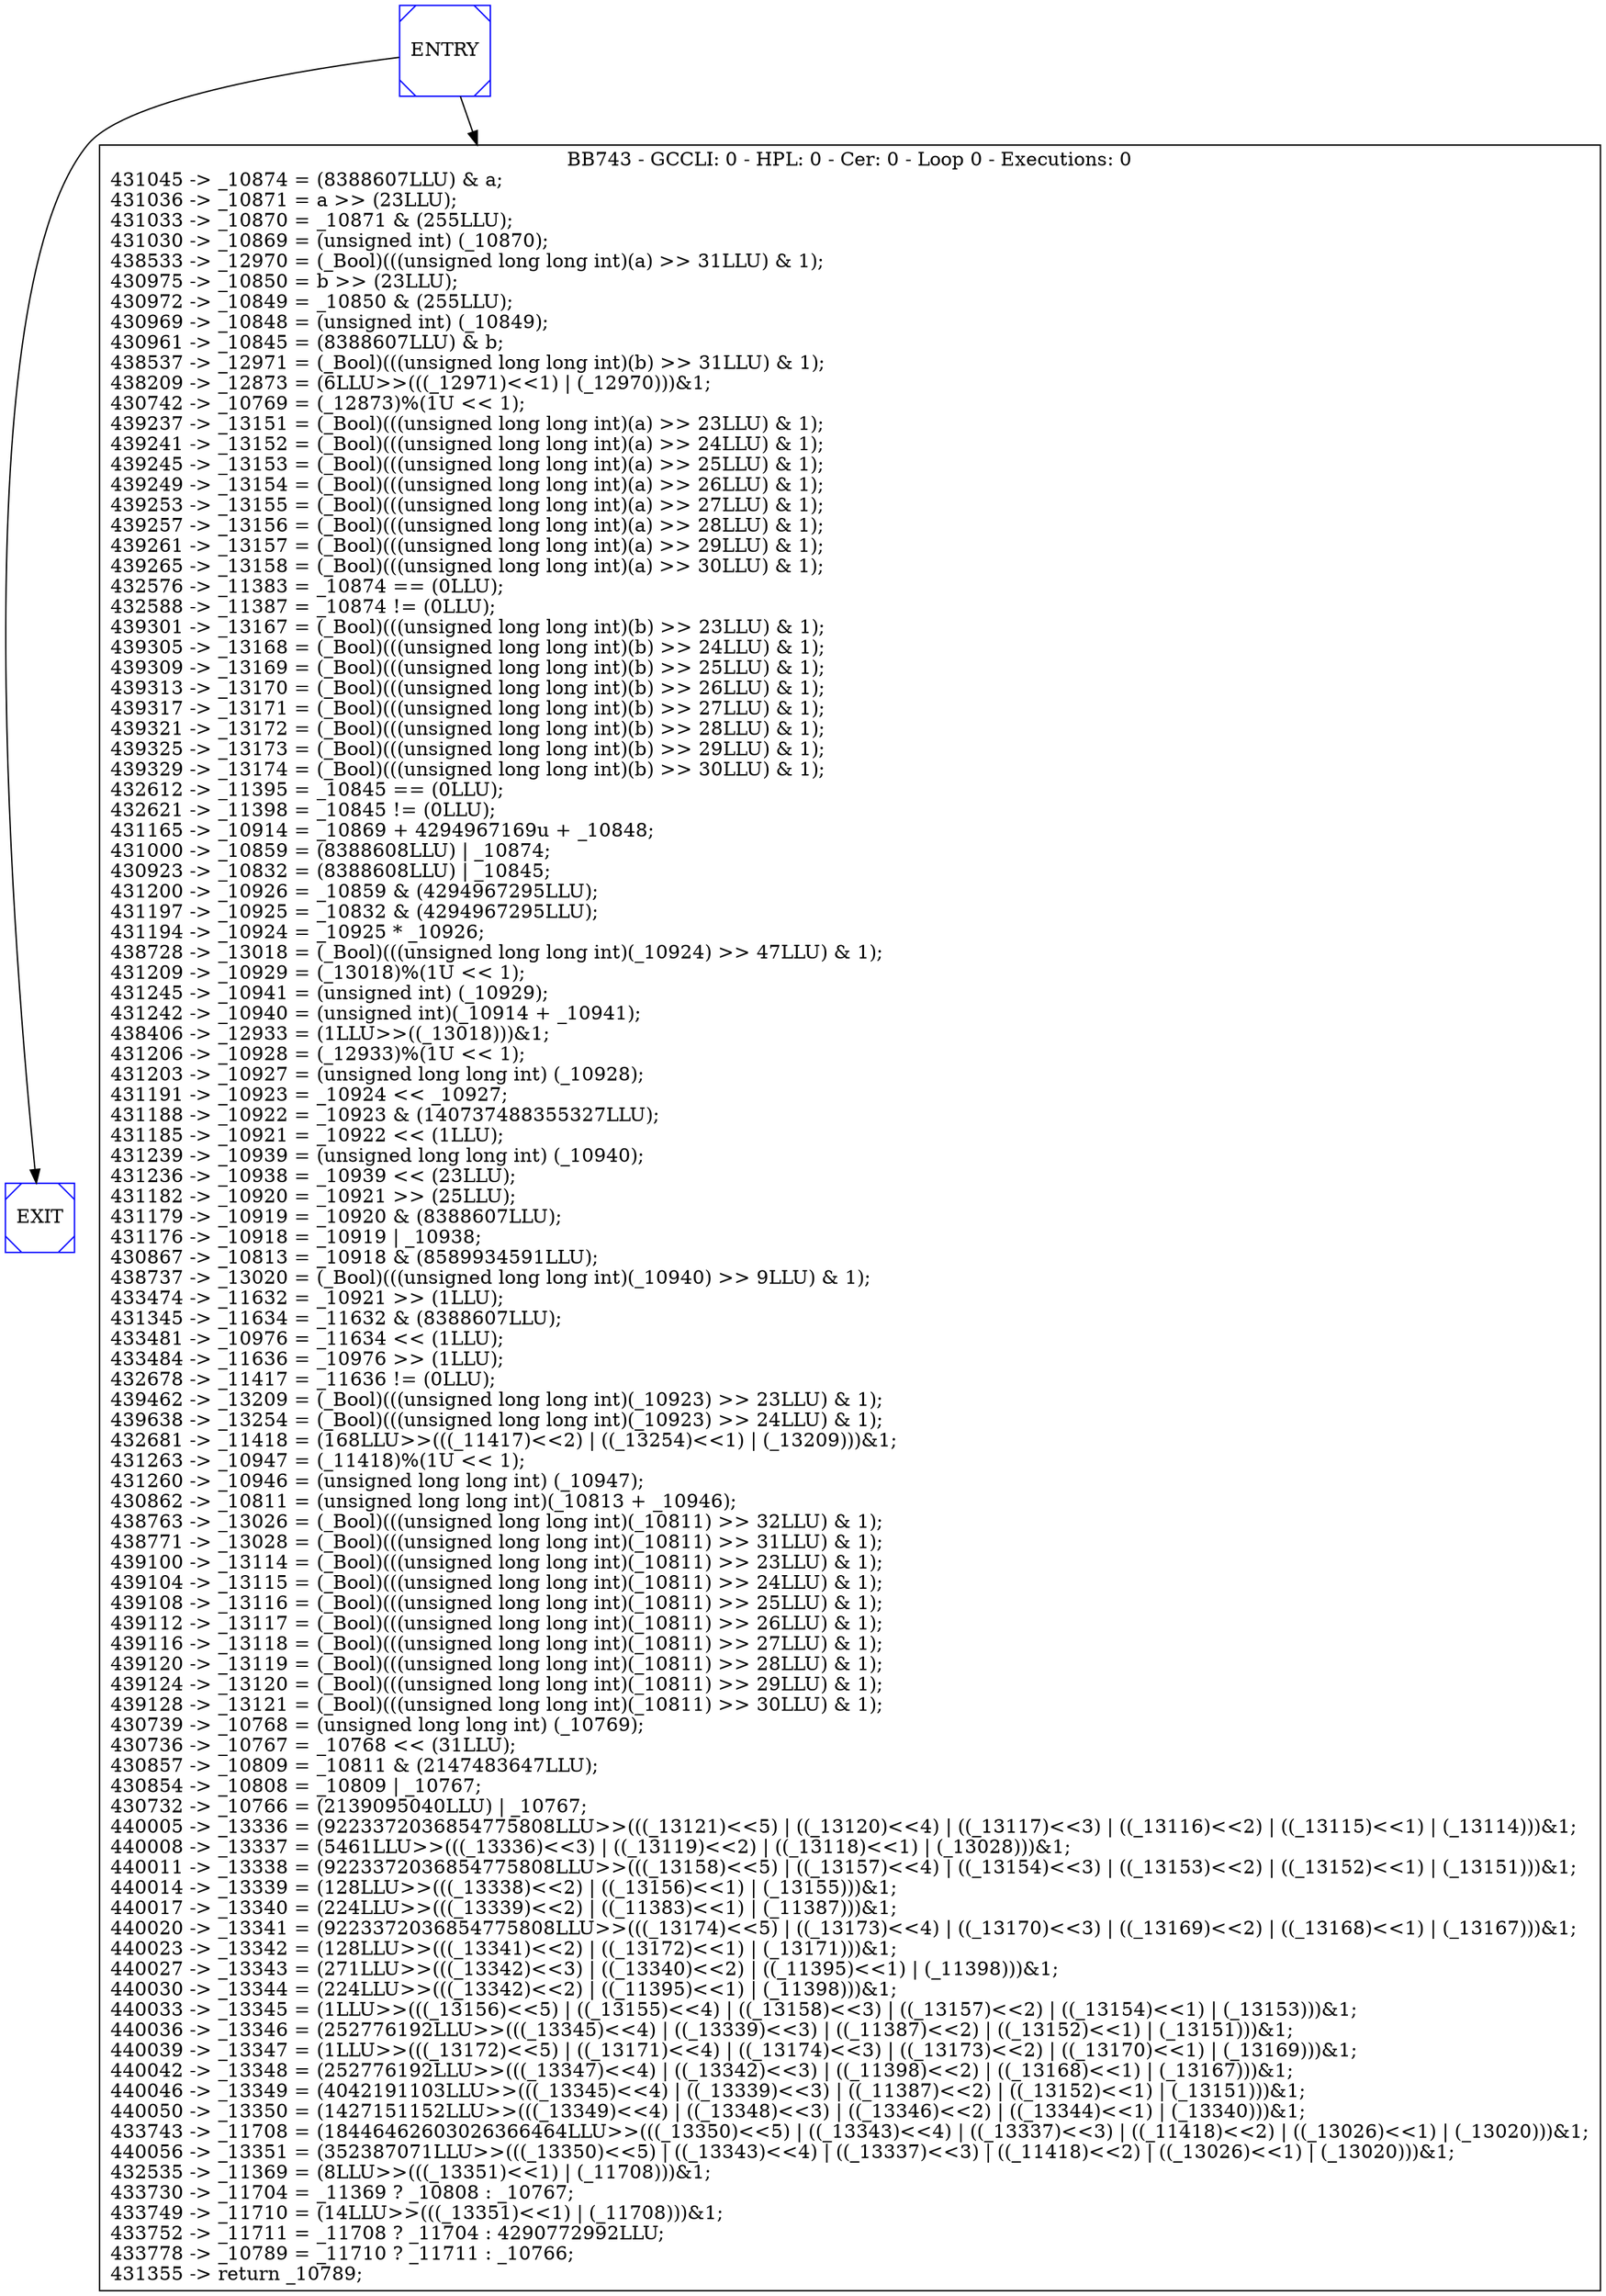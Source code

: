digraph G {
0[color=blue,shape=Msquare, label="ENTRY"];
1[color=blue,shape=Msquare, label="EXIT"];
2[shape=box, label="BB743 - GCCLI: 0 - HPL: 0 - Cer: 0 - Loop 0 - Executions: 0\n431045 -> _10874 = (8388607LLU) & a;\l431036 -> _10871 = a >> (23LLU);\l431033 -> _10870 = _10871 & (255LLU);\l431030 -> _10869 = (unsigned int) (_10870);\l438533 -> _12970 = (_Bool)(((unsigned long long int)(a) >> 31LLU) & 1);\l430975 -> _10850 = b >> (23LLU);\l430972 -> _10849 = _10850 & (255LLU);\l430969 -> _10848 = (unsigned int) (_10849);\l430961 -> _10845 = (8388607LLU) & b;\l438537 -> _12971 = (_Bool)(((unsigned long long int)(b) >> 31LLU) & 1);\l438209 -> _12873 = (6LLU>>(((_12971)<<1) | (_12970)))&1;\l430742 -> _10769 = (_12873)%(1U << 1);\l439237 -> _13151 = (_Bool)(((unsigned long long int)(a) >> 23LLU) & 1);\l439241 -> _13152 = (_Bool)(((unsigned long long int)(a) >> 24LLU) & 1);\l439245 -> _13153 = (_Bool)(((unsigned long long int)(a) >> 25LLU) & 1);\l439249 -> _13154 = (_Bool)(((unsigned long long int)(a) >> 26LLU) & 1);\l439253 -> _13155 = (_Bool)(((unsigned long long int)(a) >> 27LLU) & 1);\l439257 -> _13156 = (_Bool)(((unsigned long long int)(a) >> 28LLU) & 1);\l439261 -> _13157 = (_Bool)(((unsigned long long int)(a) >> 29LLU) & 1);\l439265 -> _13158 = (_Bool)(((unsigned long long int)(a) >> 30LLU) & 1);\l432576 -> _11383 = _10874 == (0LLU);\l432588 -> _11387 = _10874 != (0LLU);\l439301 -> _13167 = (_Bool)(((unsigned long long int)(b) >> 23LLU) & 1);\l439305 -> _13168 = (_Bool)(((unsigned long long int)(b) >> 24LLU) & 1);\l439309 -> _13169 = (_Bool)(((unsigned long long int)(b) >> 25LLU) & 1);\l439313 -> _13170 = (_Bool)(((unsigned long long int)(b) >> 26LLU) & 1);\l439317 -> _13171 = (_Bool)(((unsigned long long int)(b) >> 27LLU) & 1);\l439321 -> _13172 = (_Bool)(((unsigned long long int)(b) >> 28LLU) & 1);\l439325 -> _13173 = (_Bool)(((unsigned long long int)(b) >> 29LLU) & 1);\l439329 -> _13174 = (_Bool)(((unsigned long long int)(b) >> 30LLU) & 1);\l432612 -> _11395 = _10845 == (0LLU);\l432621 -> _11398 = _10845 != (0LLU);\l431165 -> _10914 = _10869 + 4294967169u + _10848;\l431000 -> _10859 = (8388608LLU) | _10874;\l430923 -> _10832 = (8388608LLU) | _10845;\l431200 -> _10926 = _10859 & (4294967295LLU);\l431197 -> _10925 = _10832 & (4294967295LLU);\l431194 -> _10924 = _10925 * _10926;\l438728 -> _13018 = (_Bool)(((unsigned long long int)(_10924) >> 47LLU) & 1);\l431209 -> _10929 = (_13018)%(1U << 1);\l431245 -> _10941 = (unsigned int) (_10929);\l431242 -> _10940 = (unsigned int)(_10914 + _10941);\l438406 -> _12933 = (1LLU>>((_13018)))&1;\l431206 -> _10928 = (_12933)%(1U << 1);\l431203 -> _10927 = (unsigned long long int) (_10928);\l431191 -> _10923 = _10924 << _10927;\l431188 -> _10922 = _10923 & (140737488355327LLU);\l431185 -> _10921 = _10922 << (1LLU);\l431239 -> _10939 = (unsigned long long int) (_10940);\l431236 -> _10938 = _10939 << (23LLU);\l431182 -> _10920 = _10921 >> (25LLU);\l431179 -> _10919 = _10920 & (8388607LLU);\l431176 -> _10918 = _10919 | _10938;\l430867 -> _10813 = _10918 & (8589934591LLU);\l438737 -> _13020 = (_Bool)(((unsigned long long int)(_10940) >> 9LLU) & 1);\l433474 -> _11632 = _10921 >> (1LLU);\l431345 -> _11634 = _11632 & (8388607LLU);\l433481 -> _10976 = _11634 << (1LLU);\l433484 -> _11636 = _10976 >> (1LLU);\l432678 -> _11417 = _11636 != (0LLU);\l439462 -> _13209 = (_Bool)(((unsigned long long int)(_10923) >> 23LLU) & 1);\l439638 -> _13254 = (_Bool)(((unsigned long long int)(_10923) >> 24LLU) & 1);\l432681 -> _11418 = (168LLU>>(((_11417)<<2) | ((_13254)<<1) | (_13209)))&1;\l431263 -> _10947 = (_11418)%(1U << 1);\l431260 -> _10946 = (unsigned long long int) (_10947);\l430862 -> _10811 = (unsigned long long int)(_10813 + _10946);\l438763 -> _13026 = (_Bool)(((unsigned long long int)(_10811) >> 32LLU) & 1);\l438771 -> _13028 = (_Bool)(((unsigned long long int)(_10811) >> 31LLU) & 1);\l439100 -> _13114 = (_Bool)(((unsigned long long int)(_10811) >> 23LLU) & 1);\l439104 -> _13115 = (_Bool)(((unsigned long long int)(_10811) >> 24LLU) & 1);\l439108 -> _13116 = (_Bool)(((unsigned long long int)(_10811) >> 25LLU) & 1);\l439112 -> _13117 = (_Bool)(((unsigned long long int)(_10811) >> 26LLU) & 1);\l439116 -> _13118 = (_Bool)(((unsigned long long int)(_10811) >> 27LLU) & 1);\l439120 -> _13119 = (_Bool)(((unsigned long long int)(_10811) >> 28LLU) & 1);\l439124 -> _13120 = (_Bool)(((unsigned long long int)(_10811) >> 29LLU) & 1);\l439128 -> _13121 = (_Bool)(((unsigned long long int)(_10811) >> 30LLU) & 1);\l430739 -> _10768 = (unsigned long long int) (_10769);\l430736 -> _10767 = _10768 << (31LLU);\l430857 -> _10809 = _10811 & (2147483647LLU);\l430854 -> _10808 = _10809 | _10767;\l430732 -> _10766 = (2139095040LLU) | _10767;\l440005 -> _13336 = (9223372036854775808LLU>>(((_13121)<<5) | ((_13120)<<4) | ((_13117)<<3) | ((_13116)<<2) | ((_13115)<<1) | (_13114)))&1;\l440008 -> _13337 = (5461LLU>>(((_13336)<<3) | ((_13119)<<2) | ((_13118)<<1) | (_13028)))&1;\l440011 -> _13338 = (9223372036854775808LLU>>(((_13158)<<5) | ((_13157)<<4) | ((_13154)<<3) | ((_13153)<<2) | ((_13152)<<1) | (_13151)))&1;\l440014 -> _13339 = (128LLU>>(((_13338)<<2) | ((_13156)<<1) | (_13155)))&1;\l440017 -> _13340 = (224LLU>>(((_13339)<<2) | ((_11383)<<1) | (_11387)))&1;\l440020 -> _13341 = (9223372036854775808LLU>>(((_13174)<<5) | ((_13173)<<4) | ((_13170)<<3) | ((_13169)<<2) | ((_13168)<<1) | (_13167)))&1;\l440023 -> _13342 = (128LLU>>(((_13341)<<2) | ((_13172)<<1) | (_13171)))&1;\l440027 -> _13343 = (271LLU>>(((_13342)<<3) | ((_13340)<<2) | ((_11395)<<1) | (_11398)))&1;\l440030 -> _13344 = (224LLU>>(((_13342)<<2) | ((_11395)<<1) | (_11398)))&1;\l440033 -> _13345 = (1LLU>>(((_13156)<<5) | ((_13155)<<4) | ((_13158)<<3) | ((_13157)<<2) | ((_13154)<<1) | (_13153)))&1;\l440036 -> _13346 = (252776192LLU>>(((_13345)<<4) | ((_13339)<<3) | ((_11387)<<2) | ((_13152)<<1) | (_13151)))&1;\l440039 -> _13347 = (1LLU>>(((_13172)<<5) | ((_13171)<<4) | ((_13174)<<3) | ((_13173)<<2) | ((_13170)<<1) | (_13169)))&1;\l440042 -> _13348 = (252776192LLU>>(((_13347)<<4) | ((_13342)<<3) | ((_11398)<<2) | ((_13168)<<1) | (_13167)))&1;\l440046 -> _13349 = (4042191103LLU>>(((_13345)<<4) | ((_13339)<<3) | ((_11387)<<2) | ((_13152)<<1) | (_13151)))&1;\l440050 -> _13350 = (1427151152LLU>>(((_13349)<<4) | ((_13348)<<3) | ((_13346)<<2) | ((_13344)<<1) | (_13340)))&1;\l433743 -> _11708 = (18446462603026366464LLU>>(((_13350)<<5) | ((_13343)<<4) | ((_13337)<<3) | ((_11418)<<2) | ((_13026)<<1) | (_13020)))&1;\l440056 -> _13351 = (352387071LLU>>(((_13350)<<5) | ((_13343)<<4) | ((_13337)<<3) | ((_11418)<<2) | ((_13026)<<1) | (_13020)))&1;\l432535 -> _11369 = (8LLU>>(((_13351)<<1) | (_11708)))&1;\l433730 -> _11704 = _11369 ? _10808 : _10767;\l433749 -> _11710 = (14LLU>>(((_13351)<<1) | (_11708)))&1;\l433752 -> _11711 = _11708 ? _11704 : 4290772992LLU;\l433778 -> _10789 = _11710 ? _11711 : _10766;\l431355 -> return _10789;\l"];
0->1 [fontcolor=blue];
0->2 [fontcolor=blue];
}

